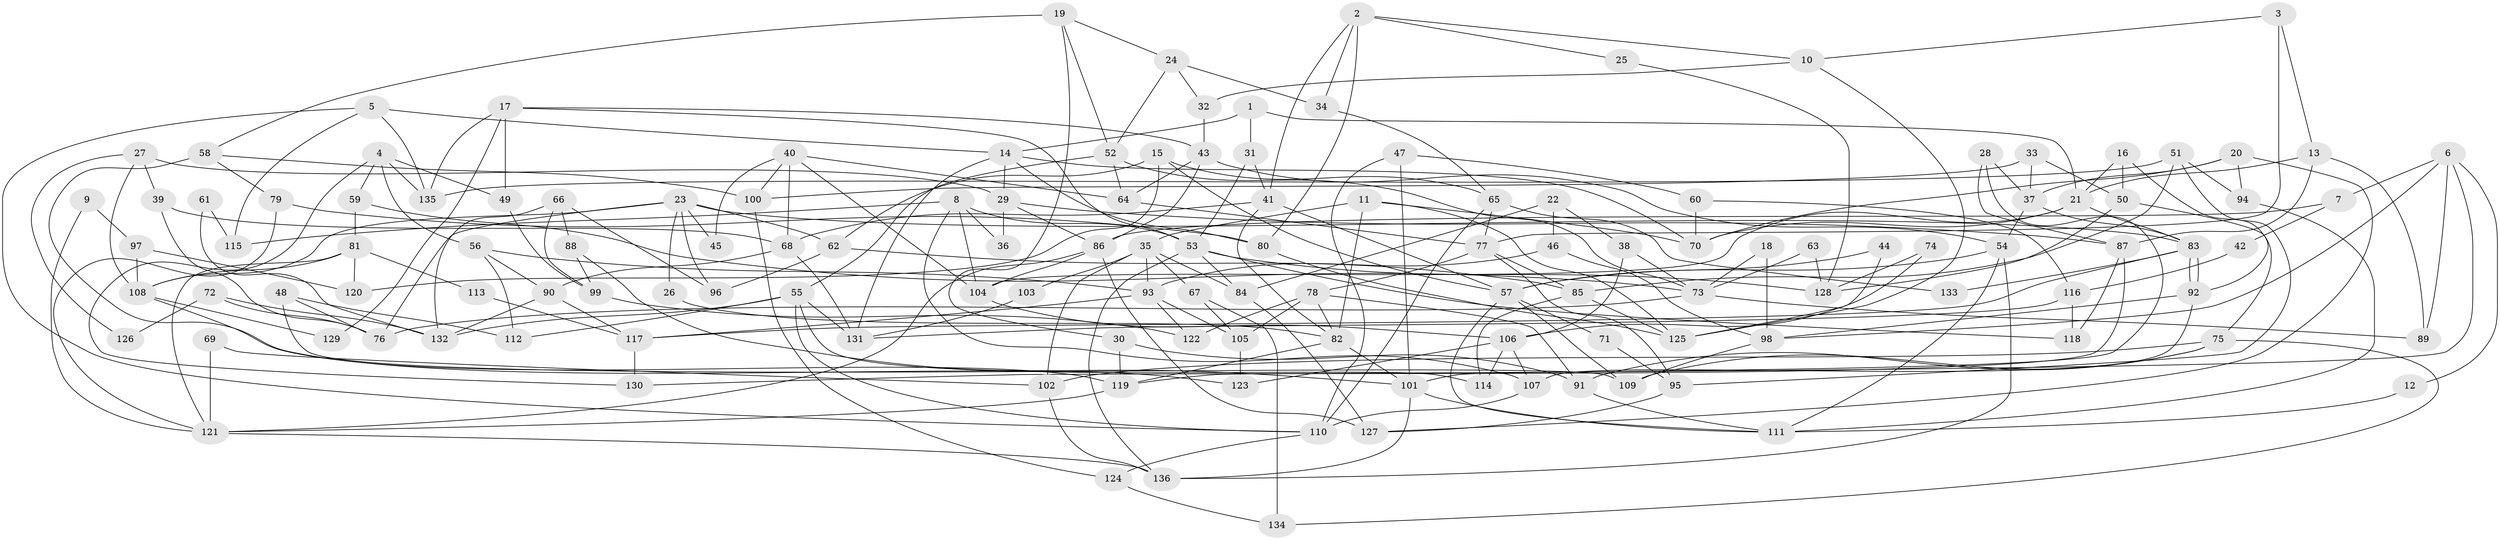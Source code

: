 // coarse degree distribution, {3: 0.1702127659574468, 8: 0.07446808510638298, 5: 0.22340425531914893, 7: 0.05319148936170213, 6: 0.10638297872340426, 2: 0.1702127659574468, 4: 0.11702127659574468, 10: 0.0425531914893617, 9: 0.0425531914893617}
// Generated by graph-tools (version 1.1) at 2025/24/03/03/25 07:24:02]
// undirected, 136 vertices, 272 edges
graph export_dot {
graph [start="1"]
  node [color=gray90,style=filled];
  1;
  2;
  3;
  4;
  5;
  6;
  7;
  8;
  9;
  10;
  11;
  12;
  13;
  14;
  15;
  16;
  17;
  18;
  19;
  20;
  21;
  22;
  23;
  24;
  25;
  26;
  27;
  28;
  29;
  30;
  31;
  32;
  33;
  34;
  35;
  36;
  37;
  38;
  39;
  40;
  41;
  42;
  43;
  44;
  45;
  46;
  47;
  48;
  49;
  50;
  51;
  52;
  53;
  54;
  55;
  56;
  57;
  58;
  59;
  60;
  61;
  62;
  63;
  64;
  65;
  66;
  67;
  68;
  69;
  70;
  71;
  72;
  73;
  74;
  75;
  76;
  77;
  78;
  79;
  80;
  81;
  82;
  83;
  84;
  85;
  86;
  87;
  88;
  89;
  90;
  91;
  92;
  93;
  94;
  95;
  96;
  97;
  98;
  99;
  100;
  101;
  102;
  103;
  104;
  105;
  106;
  107;
  108;
  109;
  110;
  111;
  112;
  113;
  114;
  115;
  116;
  117;
  118;
  119;
  120;
  121;
  122;
  123;
  124;
  125;
  126;
  127;
  128;
  129;
  130;
  131;
  132;
  133;
  134;
  135;
  136;
  1 -- 31;
  1 -- 14;
  1 -- 21;
  2 -- 80;
  2 -- 41;
  2 -- 10;
  2 -- 25;
  2 -- 34;
  3 -- 77;
  3 -- 10;
  3 -- 13;
  4 -- 56;
  4 -- 49;
  4 -- 59;
  4 -- 130;
  4 -- 135;
  5 -- 14;
  5 -- 135;
  5 -- 110;
  5 -- 115;
  6 -- 89;
  6 -- 130;
  6 -- 7;
  6 -- 12;
  6 -- 98;
  7 -- 86;
  7 -- 42;
  8 -- 104;
  8 -- 107;
  8 -- 36;
  8 -- 53;
  8 -- 115;
  9 -- 121;
  9 -- 97;
  10 -- 32;
  10 -- 125;
  11 -- 82;
  11 -- 70;
  11 -- 35;
  11 -- 125;
  12 -- 111;
  13 -- 21;
  13 -- 87;
  13 -- 89;
  14 -- 131;
  14 -- 29;
  14 -- 70;
  14 -- 80;
  15 -- 62;
  15 -- 65;
  15 -- 57;
  15 -- 120;
  16 -- 21;
  16 -- 92;
  16 -- 50;
  17 -- 135;
  17 -- 53;
  17 -- 43;
  17 -- 49;
  17 -- 129;
  18 -- 98;
  18 -- 73;
  19 -- 58;
  19 -- 52;
  19 -- 24;
  19 -- 30;
  20 -- 70;
  20 -- 37;
  20 -- 94;
  20 -- 127;
  21 -- 83;
  21 -- 70;
  21 -- 104;
  22 -- 46;
  22 -- 84;
  22 -- 38;
  23 -- 108;
  23 -- 83;
  23 -- 26;
  23 -- 45;
  23 -- 62;
  23 -- 76;
  23 -- 96;
  24 -- 52;
  24 -- 32;
  24 -- 34;
  25 -- 128;
  26 -- 82;
  27 -- 39;
  27 -- 108;
  27 -- 29;
  27 -- 126;
  28 -- 87;
  28 -- 101;
  28 -- 37;
  29 -- 87;
  29 -- 36;
  29 -- 86;
  30 -- 91;
  30 -- 119;
  31 -- 41;
  31 -- 53;
  32 -- 43;
  33 -- 50;
  33 -- 37;
  33 -- 100;
  34 -- 65;
  35 -- 84;
  35 -- 67;
  35 -- 93;
  35 -- 102;
  35 -- 103;
  37 -- 54;
  37 -- 83;
  38 -- 106;
  38 -- 73;
  39 -- 68;
  39 -- 76;
  40 -- 104;
  40 -- 64;
  40 -- 45;
  40 -- 68;
  40 -- 100;
  41 -- 68;
  41 -- 57;
  41 -- 82;
  42 -- 116;
  43 -- 54;
  43 -- 64;
  43 -- 86;
  44 -- 125;
  44 -- 57;
  46 -- 98;
  46 -- 93;
  47 -- 110;
  47 -- 101;
  47 -- 60;
  48 -- 109;
  48 -- 76;
  48 -- 112;
  49 -- 99;
  50 -- 75;
  50 -- 128;
  51 -- 94;
  51 -- 95;
  51 -- 85;
  51 -- 135;
  52 -- 64;
  52 -- 55;
  52 -- 73;
  53 -- 118;
  53 -- 84;
  53 -- 128;
  53 -- 136;
  54 -- 57;
  54 -- 136;
  54 -- 111;
  55 -- 114;
  55 -- 110;
  55 -- 112;
  55 -- 131;
  55 -- 132;
  56 -- 112;
  56 -- 93;
  56 -- 90;
  57 -- 111;
  57 -- 71;
  57 -- 109;
  58 -- 123;
  58 -- 100;
  58 -- 79;
  59 -- 73;
  59 -- 81;
  60 -- 70;
  60 -- 116;
  61 -- 115;
  61 -- 132;
  62 -- 85;
  62 -- 96;
  63 -- 73;
  63 -- 128;
  64 -- 77;
  65 -- 77;
  65 -- 110;
  65 -- 133;
  66 -- 99;
  66 -- 96;
  66 -- 88;
  66 -- 132;
  67 -- 105;
  67 -- 134;
  68 -- 90;
  68 -- 131;
  69 -- 121;
  69 -- 102;
  71 -- 95;
  72 -- 76;
  72 -- 132;
  72 -- 126;
  73 -- 76;
  73 -- 89;
  74 -- 128;
  74 -- 106;
  75 -- 134;
  75 -- 102;
  75 -- 91;
  75 -- 109;
  77 -- 78;
  77 -- 85;
  77 -- 95;
  78 -- 91;
  78 -- 82;
  78 -- 105;
  78 -- 122;
  79 -- 80;
  79 -- 121;
  80 -- 125;
  81 -- 121;
  81 -- 108;
  81 -- 113;
  81 -- 120;
  82 -- 119;
  82 -- 101;
  83 -- 92;
  83 -- 92;
  83 -- 117;
  83 -- 133;
  84 -- 127;
  85 -- 125;
  85 -- 114;
  86 -- 104;
  86 -- 121;
  86 -- 127;
  87 -- 119;
  87 -- 118;
  88 -- 101;
  88 -- 99;
  90 -- 132;
  90 -- 117;
  91 -- 111;
  92 -- 98;
  92 -- 107;
  93 -- 117;
  93 -- 105;
  93 -- 122;
  94 -- 111;
  95 -- 127;
  97 -- 120;
  97 -- 108;
  98 -- 109;
  99 -- 122;
  100 -- 124;
  101 -- 136;
  101 -- 111;
  102 -- 136;
  103 -- 131;
  104 -- 106;
  105 -- 123;
  106 -- 107;
  106 -- 114;
  106 -- 123;
  107 -- 110;
  108 -- 119;
  108 -- 129;
  110 -- 124;
  113 -- 117;
  116 -- 131;
  116 -- 118;
  117 -- 130;
  119 -- 121;
  121 -- 136;
  124 -- 134;
}

